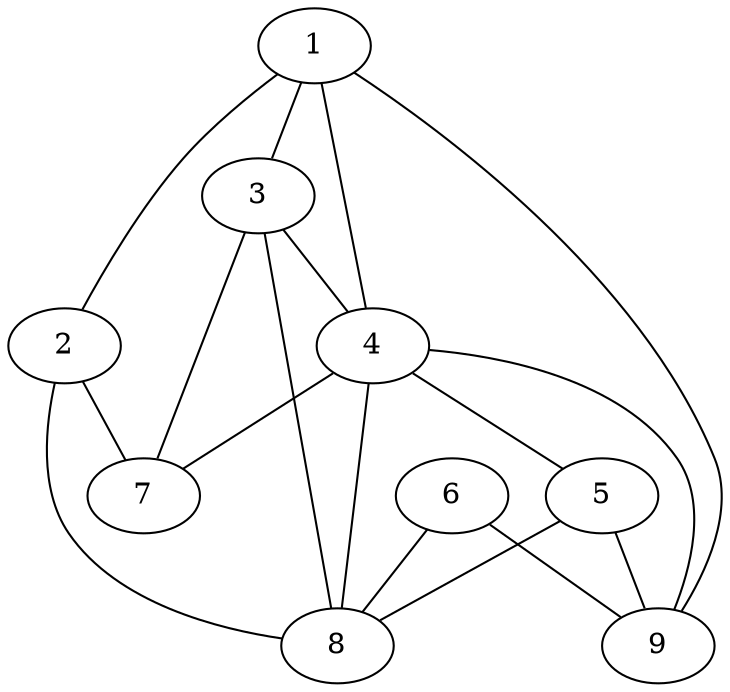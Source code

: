 graph generated_Graph {
1 -- 2;
1 -- 3;
1 -- 9;
1 -- 4;
2 -- 8;
2 -- 7;
3 -- 7;
3 -- 8;
3 -- 4;
4 -- 5;
4 -- 7;
4 -- 8;
4 -- 9;
5 -- 8;
5 -- 9;
6 -- 8;
6 -- 9;
}